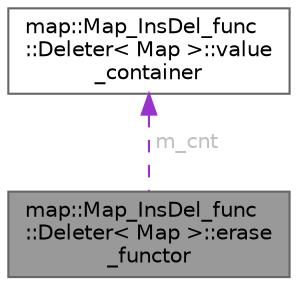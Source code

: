digraph "map::Map_InsDel_func::Deleter&lt; Map &gt;::erase_functor"
{
 // LATEX_PDF_SIZE
  bgcolor="transparent";
  edge [fontname=Helvetica,fontsize=10,labelfontname=Helvetica,labelfontsize=10];
  node [fontname=Helvetica,fontsize=10,shape=box,height=0.2,width=0.4];
  Node1 [id="Node000001",label="map::Map_InsDel_func\l::Deleter\< Map \>::erase\l_functor",height=0.2,width=0.4,color="gray40", fillcolor="grey60", style="filled", fontcolor="black",tooltip=" "];
  Node2 -> Node1 [id="edge1_Node000001_Node000002",dir="back",color="darkorchid3",style="dashed",tooltip=" ",label=" m_cnt",fontcolor="grey" ];
  Node2 [id="Node000002",label="map::Map_InsDel_func\l::Deleter\< Map \>::value\l_container",height=0.2,width=0.4,color="gray40", fillcolor="white", style="filled",URL="$structmap_1_1_map___ins_del__func_1_1_deleter_1_1value__container.html",tooltip=" "];
}
